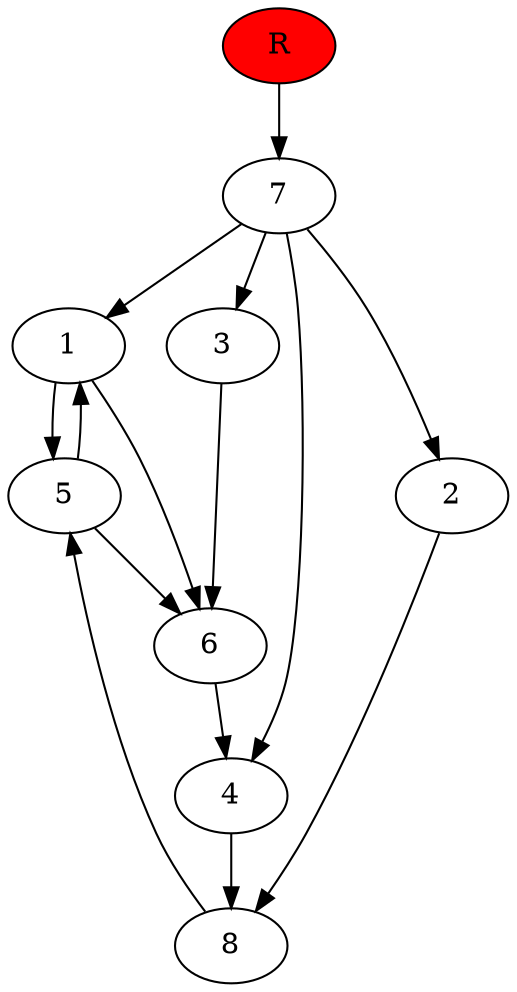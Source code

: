 digraph prb7310 {
	1
	2
	3
	4
	5
	6
	7
	8
	R [fillcolor="#ff0000" style=filled]
	1 -> 5
	1 -> 6
	2 -> 8
	3 -> 6
	4 -> 8
	5 -> 1
	5 -> 6
	6 -> 4
	7 -> 1
	7 -> 2
	7 -> 3
	7 -> 4
	8 -> 5
	R -> 7
}
